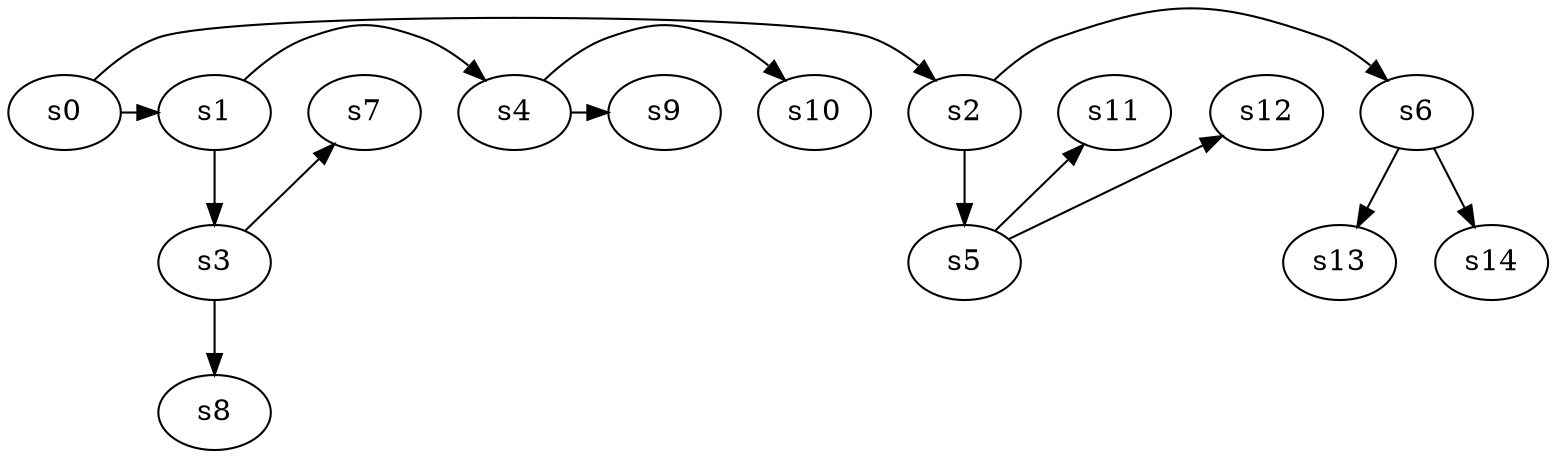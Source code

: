 digraph game_0284_branch_4_2 {
    s0 [name="s0", player=1];
    s1 [name="s1", player=0];
    s2 [name="s2", player=1];
    s3 [name="s3", player=0];
    s4 [name="s4", player=0, target=1];
    s5 [name="s5", player=1, target=1];
    s6 [name="s6", player=0, target=1];
    s7 [name="s7", player=0, target=1];
    s8 [name="s8", player=1];
    s9 [name="s9", player=1];
    s10 [name="s10", player=1, target=1];
    s11 [name="s11", player=1];
    s12 [name="s12", player=1, target=1];
    s13 [name="s13", player=0];
    s14 [name="s14", player=0];

    s0 -> s1 [constraint="time % 5 == 0"];
    s0 -> s2 [constraint="time % 4 == 2"];
    s1 -> s3;
    s1 -> s4 [constraint="!(time % 5 == 0)"];
    s2 -> s5;
    s2 -> s6 [constraint="time % 4 == 0 || time % 4 == 1"];
    s3 -> s7 [constraint="time == 3 || time == 7 || time == 13 || time == 14"];
    s3 -> s8;
    s4 -> s9 [constraint="time == 1 || time == 10"];
    s4 -> s10 [constraint="time % 4 == 3"];
    s5 -> s11 [constraint="time % 3 == 1"];
    s5 -> s12 [constraint="time % 4 == 0 || time % 3 == 1"];
    s6 -> s13;
    s6 -> s14;
}

